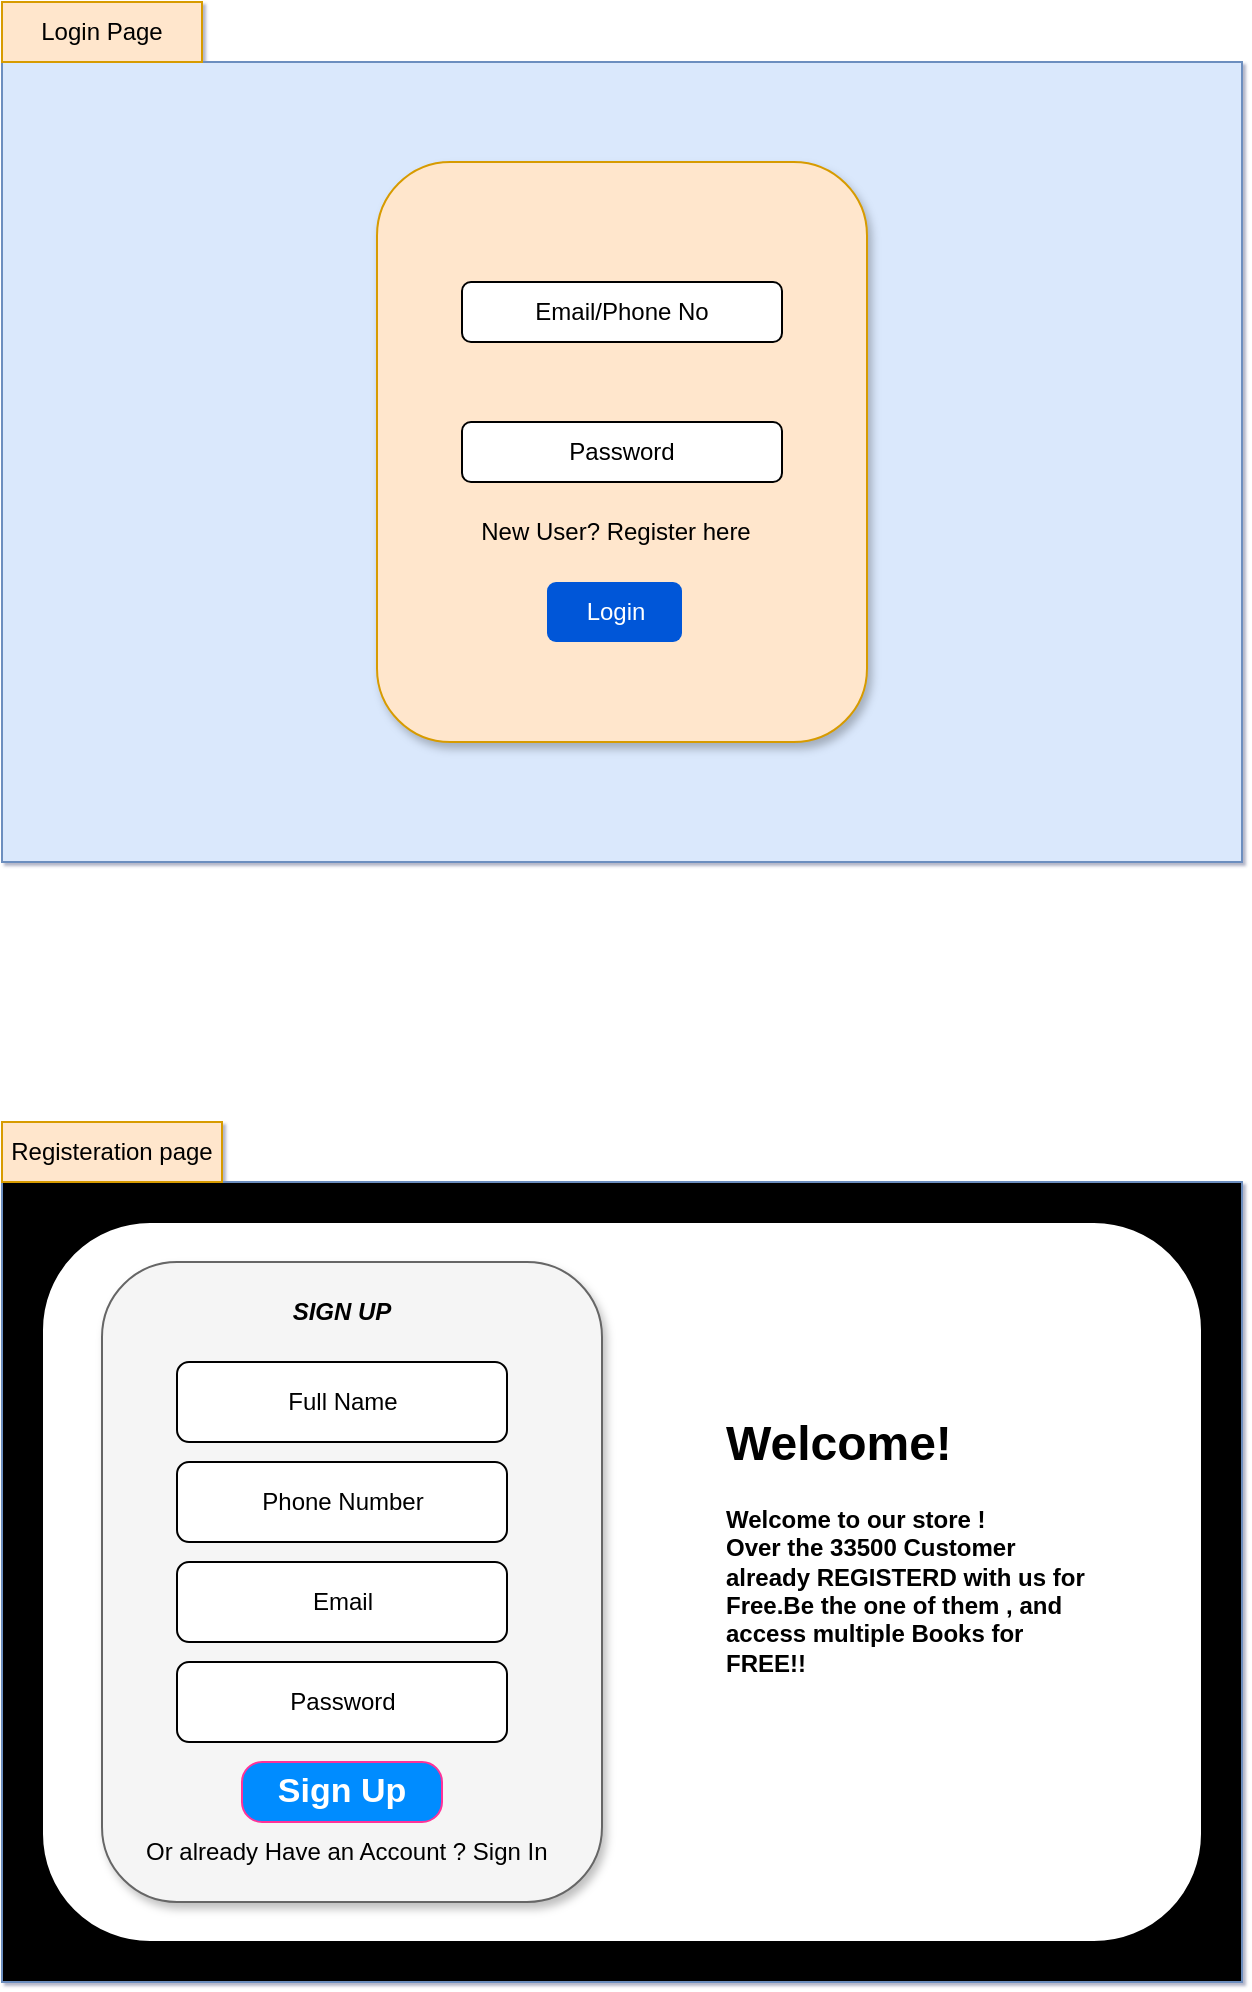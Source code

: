 <mxfile version="24.2.5" type="device" pages="2">
  <diagram name="Page-1" id="Afz68RmUW1nllH8neTQh">
    <mxGraphModel dx="2867" dy="1398" grid="1" gridSize="10" guides="1" tooltips="1" connect="1" arrows="1" fold="1" page="1" pageScale="1" pageWidth="850" pageHeight="1100" background="none" math="0" shadow="1">
      <root>
        <mxCell id="0" />
        <mxCell id="1" parent="0" />
        <mxCell id="GSlCh_GHYgxBnjQ1_fdm-1" value="" style="rounded=0;whiteSpace=wrap;html=1;fillColor=#dae8fc;strokeColor=#6c8ebf;" parent="1" vertex="1">
          <mxGeometry x="80" y="80" width="620" height="400" as="geometry" />
        </mxCell>
        <mxCell id="GSlCh_GHYgxBnjQ1_fdm-5" value="" style="rounded=1;whiteSpace=wrap;html=1;fillColor=#ffe6cc;strokeColor=#d79b00;glass=0;shadow=1;" parent="1" vertex="1">
          <mxGeometry x="267.5" y="130" width="245" height="290" as="geometry" />
        </mxCell>
        <mxCell id="GSlCh_GHYgxBnjQ1_fdm-12" value="Email/Phone No" style="rounded=1;whiteSpace=wrap;html=1;" parent="1" vertex="1">
          <mxGeometry x="310" y="190" width="160" height="30" as="geometry" />
        </mxCell>
        <mxCell id="GSlCh_GHYgxBnjQ1_fdm-13" value="Password" style="rounded=1;whiteSpace=wrap;html=1;" parent="1" vertex="1">
          <mxGeometry x="310" y="260" width="160" height="30" as="geometry" />
        </mxCell>
        <mxCell id="GSlCh_GHYgxBnjQ1_fdm-14" value="Login" style="rounded=1;fillColor=#0057D8;strokeColor=none;html=1;whiteSpace=wrap;fontColor=#ffffff;align=center;verticalAlign=middle;fontStyle=0;fontSize=12;sketch=0;" parent="1" vertex="1">
          <mxGeometry x="352.5" y="340" width="67.5" height="30" as="geometry" />
        </mxCell>
        <mxCell id="GSlCh_GHYgxBnjQ1_fdm-15" value="New User? Register here" style="text;html=1;align=center;verticalAlign=middle;whiteSpace=wrap;rounded=0;" parent="1" vertex="1">
          <mxGeometry x="302.5" y="300" width="167.5" height="30" as="geometry" />
        </mxCell>
        <mxCell id="GSlCh_GHYgxBnjQ1_fdm-17" value="Login Page" style="text;html=1;align=center;verticalAlign=middle;whiteSpace=wrap;rounded=0;fillColor=#ffe6cc;strokeColor=#d79b00;" parent="1" vertex="1">
          <mxGeometry x="80" y="50" width="100" height="30" as="geometry" />
        </mxCell>
        <mxCell id="GSlCh_GHYgxBnjQ1_fdm-19" value="" style="rounded=0;whiteSpace=wrap;html=1;fillColor=#000000;strokeColor=#6c8ebf;" parent="1" vertex="1">
          <mxGeometry x="80" y="640" width="620" height="400" as="geometry" />
        </mxCell>
        <mxCell id="GSlCh_GHYgxBnjQ1_fdm-22" value="Registeration page" style="text;html=1;align=center;verticalAlign=middle;whiteSpace=wrap;rounded=0;fillColor=#ffe6cc;strokeColor=#d79b00;" parent="1" vertex="1">
          <mxGeometry x="80" y="610" width="110" height="30" as="geometry" />
        </mxCell>
        <mxCell id="GSlCh_GHYgxBnjQ1_fdm-25" value="" style="rounded=1;whiteSpace=wrap;html=1;" parent="1" vertex="1">
          <mxGeometry x="100" y="660" width="580" height="360" as="geometry" />
        </mxCell>
        <mxCell id="GSlCh_GHYgxBnjQ1_fdm-26" value="" style="rounded=1;whiteSpace=wrap;html=1;shadow=1;fillColor=#f5f5f5;strokeColor=#666666;fontColor=#333333;" parent="1" vertex="1">
          <mxGeometry x="130" y="680" width="250" height="320" as="geometry" />
        </mxCell>
        <mxCell id="GSlCh_GHYgxBnjQ1_fdm-27" value="&lt;b&gt;&lt;i&gt;SIGN UP&lt;/i&gt;&lt;/b&gt;" style="text;html=1;align=center;verticalAlign=middle;whiteSpace=wrap;rounded=0;" parent="1" vertex="1">
          <mxGeometry x="220" y="690" width="60" height="30" as="geometry" />
        </mxCell>
        <mxCell id="GSlCh_GHYgxBnjQ1_fdm-29" value="Full Name" style="rounded=1;whiteSpace=wrap;html=1;" parent="1" vertex="1">
          <mxGeometry x="167.5" y="730" width="165" height="40" as="geometry" />
        </mxCell>
        <mxCell id="GSlCh_GHYgxBnjQ1_fdm-33" value="Phone Number" style="rounded=1;whiteSpace=wrap;html=1;" parent="1" vertex="1">
          <mxGeometry x="167.5" y="780" width="165" height="40" as="geometry" />
        </mxCell>
        <mxCell id="GSlCh_GHYgxBnjQ1_fdm-34" value="Email" style="rounded=1;whiteSpace=wrap;html=1;" parent="1" vertex="1">
          <mxGeometry x="167.5" y="830" width="165" height="40" as="geometry" />
        </mxCell>
        <mxCell id="GSlCh_GHYgxBnjQ1_fdm-35" value="Password" style="rounded=1;whiteSpace=wrap;html=1;" parent="1" vertex="1">
          <mxGeometry x="167.5" y="880" width="165" height="40" as="geometry" />
        </mxCell>
        <mxCell id="GSlCh_GHYgxBnjQ1_fdm-36" value="Sign Up" style="strokeWidth=1;shadow=0;dashed=0;align=center;html=1;shape=mxgraph.mockup.buttons.button;strokeColor=#FF3399;fontColor=#ffffff;mainText=;buttonStyle=round;fontSize=17;fontStyle=1;fillColor=#008cff;whiteSpace=wrap;" parent="1" vertex="1">
          <mxGeometry x="200" y="930" width="100" height="30" as="geometry" />
        </mxCell>
        <mxCell id="GSlCh_GHYgxBnjQ1_fdm-37" value="Or already Have an Account ? Sign In" style="text;html=1;align=left;verticalAlign=middle;whiteSpace=wrap;rounded=0;" parent="1" vertex="1">
          <mxGeometry x="150" y="960" width="220" height="30" as="geometry" />
        </mxCell>
        <mxCell id="GSlCh_GHYgxBnjQ1_fdm-38" value="&lt;h1 style=&quot;margin-top: 0px;&quot;&gt;Welcome!&lt;/h1&gt;&lt;div&gt;Welcome to our store !&lt;/div&gt;&lt;div&gt;Over the 33500 Customer already REGISTERD with us for&lt;/div&gt;&lt;div&gt;Free.Be the one of them , and access multiple Books for FREE!!&lt;/div&gt;" style="text;html=1;whiteSpace=wrap;overflow=hidden;rounded=0;align=left;fontStyle=1" parent="1" vertex="1">
          <mxGeometry x="440" y="750" width="190" height="200" as="geometry" />
        </mxCell>
      </root>
    </mxGraphModel>
  </diagram>
  <diagram id="wji-1WPxCwHgBJW3dEYx" name="Page-2">
    <mxGraphModel dx="6982" dy="503" grid="1" gridSize="10" guides="1" tooltips="1" connect="1" arrows="1" fold="1" page="1" pageScale="1" pageWidth="850" pageHeight="1100" math="0" shadow="0">
      <root>
        <mxCell id="0" />
        <mxCell id="1" parent="0" />
        <mxCell id="CabyjredL0qT_EFs0iBZ-1" value="&lt;div&gt;&lt;span style=&quot;color: rgba(0, 0, 0, 0); font-family: monospace; font-size: 0px; text-align: start; text-wrap: nowrap;&quot;&gt;%3CmxGraphModel%3E%3Croot%3E%3CmxCell%20id%3D%220%22%2F%3E%3CmxCell%20id%3D%221%22%20parent%3D%220%22%2F%3E%3CmxCell%20id%3D%222%22%20value%3D%22Merchandise%22%20style%3D%22rounded%3D1%3BwhiteSpace%3Dwrap%3Bhtml%3D1%3B%22%20vertex%3D%221%22%20parent%3D%221%22%3E%3CmxGeometry%20x%3D%22-4840%22%20y%3D%2285%22%20width%3D%2280%22%20height%3D%2230%22%20as%3D%22geometry%22%2F%3E%3C%2FmxCell%3E%3C%2Froot%3E%3C%2FmxGraphModel%3E&lt;/span&gt;&lt;span style=&quot;color: rgba(0, 0, 0, 0); font-family: monospace; font-size: 0px; text-align: start; text-wrap: nowrap; background-color: initial;&quot;&gt;%3CmxGraphModel%3E%3Croot%3E%3CmxCell%20id%3D%220%22%2F%3E%3CmxCell%20id%3D%221%22%20parent%3D%220%22%2F%3E%3CmxCell%20id%3D%222%22%20value%3D%22Merchandise%22%20style%3D%22rounded%3D1%3BwhiteSpace%3Dwrap%3Bhtml%3D1%3B%22%20vertex%3D%221%22%20parent%3D%221%22%3E%3CmxGeometry%20x%3D%22-4840%22%20y%3D%2285%22%20width%3D%2280%22%20height%3D%2230%22%20as%3D%22geometry%22%2F%3E%3C%2FmxCell%3E%3C%2Froot%3E%3C%2FmxGraphModel%3E&lt;/span&gt;&lt;span style=&quot;color: rgba(0, 0, 0, 0); font-family: monospace; font-size: 0px; text-align: start; text-wrap: nowrap; background-color: initial;&quot;&gt;%3CmxGraphModel%3E%3Croot%3E%3CmxCell%20id%3D%220%22%2F%3E%3CmxCell%20id%3D%221%22%20parent%3D%220%22%2F%3E%3CmxCell%20id%3D%222%22%20value%3D%22Merchandise%22%20style%3D%22rounded%3D1%3BwhiteSpace%3Dwrap%3Bhtml%3D1%3B%22%20vertex%3D%221%22%20parent%3D%221%22%3E%3CmxGeometry%20x%3D%22-4840%22%20y%3D%2285%22%20width%3D%2280%22%20height%3D%2230%22%20as%3D%22geometry%22%2F%3E%3C%2FmxCell%3E%3C%2Froot%3E%3C%2FmxGraphModel%3E&lt;/span&gt;&lt;br&gt;&lt;/div&gt;&lt;div&gt;&lt;/div&gt;" style="rounded=0;whiteSpace=wrap;html=1;" parent="1" vertex="1">
          <mxGeometry x="-5100" y="60" width="850" height="80" as="geometry" />
        </mxCell>
        <mxCell id="CabyjredL0qT_EFs0iBZ-3" value="Nave-Bar" style="rounded=1;whiteSpace=wrap;html=1;fillColor=#66FFCC;" parent="1" vertex="1">
          <mxGeometry x="-5100" width="130" height="20" as="geometry" />
        </mxCell>
        <mxCell id="CabyjredL0qT_EFs0iBZ-4" value="Logo.com/&lt;div&gt;Home&lt;/div&gt;" style="ellipse;whiteSpace=wrap;html=1;" parent="1" vertex="1">
          <mxGeometry x="-5090" y="70" width="80" height="60" as="geometry" />
        </mxCell>
        <mxCell id="b4I7ctPAFljOe-NCcvDt-2" value="" style="edgeStyle=orthogonalEdgeStyle;rounded=0;orthogonalLoop=1;jettySize=auto;html=1;" edge="1" parent="1" source="CabyjredL0qT_EFs0iBZ-5" target="CabyjredL0qT_EFs0iBZ-4">
          <mxGeometry relative="1" as="geometry" />
        </mxCell>
        <mxCell id="CabyjredL0qT_EFs0iBZ-5" value="Books" style="rounded=1;whiteSpace=wrap;html=1;" parent="1" vertex="1">
          <mxGeometry x="-5000" y="85" width="60" height="30" as="geometry" />
        </mxCell>
        <mxCell id="CabyjredL0qT_EFs0iBZ-7" value="Merchandise" style="rounded=1;whiteSpace=wrap;html=1;" parent="1" vertex="1">
          <mxGeometry x="-4840" y="85" width="80" height="30" as="geometry" />
        </mxCell>
        <mxCell id="CabyjredL0qT_EFs0iBZ-11" value="Bulk" style="rounded=1;whiteSpace=wrap;html=1;" parent="1" vertex="1">
          <mxGeometry x="-4750" y="85" width="80" height="30" as="geometry" />
        </mxCell>
        <mxCell id="CabyjredL0qT_EFs0iBZ-12" value="Search" style="strokeWidth=1;shadow=0;dashed=0;align=center;html=1;shape=mxgraph.mockup.forms.searchBox;strokeColor=#999999;mainText=;strokeColor2=#008cff;fontColor=#666666;fontSize=17;align=left;spacingLeft=3;whiteSpace=wrap;" parent="1" vertex="1">
          <mxGeometry x="-4530" y="85" width="150" height="30" as="geometry" />
        </mxCell>
        <mxCell id="CabyjredL0qT_EFs0iBZ-13" value="" style="verticalLabelPosition=bottom;html=1;verticalAlign=top;align=center;strokeColor=none;fillColor=#00BEF2;shape=mxgraph.azure.user;rotation=0;" parent="1" vertex="1">
          <mxGeometry x="-4350" y="86.25" width="20" height="27.5" as="geometry" />
        </mxCell>
        <mxCell id="CabyjredL0qT_EFs0iBZ-14" value="" style="verticalLabelPosition=bottom;html=1;verticalAlign=top;align=center;strokeColor=none;fillColor=#00BEF2;shape=mxgraph.azure.azure_marketplace;" parent="1" vertex="1">
          <mxGeometry x="-4300" y="82.5" width="30" height="35" as="geometry" />
        </mxCell>
        <mxCell id="CabyjredL0qT_EFs0iBZ-15" value="FULL PAGE IMAGES/ clickable for mystery box&amp;nbsp;" style="shape=ext;double=1;rounded=0;whiteSpace=wrap;html=1;" parent="1" vertex="1">
          <mxGeometry x="-5100" y="140" width="850" height="170" as="geometry" />
        </mxCell>
        <mxCell id="b4I7ctPAFljOe-NCcvDt-1" value="" style="swimlane;startSize=0;" vertex="1" parent="1">
          <mxGeometry x="-5105" width="850" height="2150" as="geometry" />
        </mxCell>
        <mxCell id="CabyjredL0qT_EFs0iBZ-2" value="&lt;span style=&quot;box-sizing: border-box; border-width: 0px; border-style: solid; border-color: currentcolor; --tw-border-spacing-x: 0; --tw-border-spacing-y: 0; --tw-translate-x: 0; --tw-translate-y: 0; --tw-rotate: 0; --tw-skew-x: 0; --tw-skew-y: 0; --tw-scale-x: 1; --tw-scale-y: 1; --tw-pan-x: ; --tw-pan-y: ; --tw-pinch-zoom: ; --tw-scroll-snap-strictness: proximity; --tw-gradient-from-position: ; --tw-gradient-via-position: ; --tw-gradient-to-position: ; --tw-ordinal: ; --tw-slashed-zero: ; --tw-numeric-figure: ; --tw-numeric-spacing: ; --tw-numeric-fraction: ; --tw-blur: ; --tw-brightness: ; --tw-contrast: ; --tw-grayscale: ; --tw-hue-rotate: ; --tw-invert: ; --tw-saturate: ; --tw-sepia: ; --tw-drop-shadow: ; --tw-backdrop-blur: ; --tw-backdrop-brightness: ; --tw-backdrop-contrast: ; --tw-backdrop-grayscale: ; --tw-backdrop-hue-rotate: ; --tw-backdrop-invert: ; --tw-backdrop-opacity: ; --tw-backdrop-saturate: ; --tw-backdrop-sepia: ; text-wrap: nowrap; font-size: 17px; background-color: rgb(249, 205, 179); color: rgb(193, 113, 48); margin-right: 2px; font-family: recoleta !important;&quot;&gt;Free Delivery&lt;/span&gt;&lt;span style=&quot;font-family: Inter, sans-serif; font-size: 17px; text-wrap: nowrap; background-color: rgb(249, 205, 179);&quot;&gt;&amp;nbsp;on orders above Rs.599&amp;nbsp;&lt;/span&gt;&lt;font size=&quot;3&quot;&gt;-Original book only -&amp;nbsp; &amp;nbsp; &amp;nbsp;&amp;nbsp;&lt;/font&gt;" style="rounded=1;whiteSpace=wrap;html=1;" parent="b4I7ctPAFljOe-NCcvDt-1" vertex="1">
          <mxGeometry y="20" width="850" height="40" as="geometry" />
        </mxCell>
        <mxCell id="CabyjredL0qT_EFs0iBZ-17" value="" style="rounded=1;whiteSpace=wrap;html=1;" parent="b4I7ctPAFljOe-NCcvDt-1" vertex="1">
          <mxGeometry y="310" width="850" height="100" as="geometry" />
        </mxCell>
        <mxCell id="CabyjredL0qT_EFs0iBZ-6" value="Mystery&amp;nbsp; Box" style="rounded=1;whiteSpace=wrap;html=1;" parent="b4I7ctPAFljOe-NCcvDt-1" vertex="1">
          <mxGeometry x="170" y="80" width="80" height="30" as="geometry" />
        </mxCell>
        <mxCell id="b4I7ctPAFljOe-NCcvDt-4" value="" style="rounded=0;whiteSpace=wrap;html=1;" vertex="1" parent="b4I7ctPAFljOe-NCcvDt-1">
          <mxGeometry x="5" y="410" width="850" height="180" as="geometry" />
        </mxCell>
        <mxCell id="b4I7ctPAFljOe-NCcvDt-5" value="Categories" style="ellipse;whiteSpace=wrap;html=1;aspect=fixed;" vertex="1" parent="b4I7ctPAFljOe-NCcvDt-1">
          <mxGeometry x="10" y="420" width="70" height="70" as="geometry" />
        </mxCell>
        <mxCell id="b4I7ctPAFljOe-NCcvDt-37" value="" style="ellipse;whiteSpace=wrap;html=1;aspect=fixed;" vertex="1" parent="b4I7ctPAFljOe-NCcvDt-1">
          <mxGeometry x="780" y="420" width="70" height="70" as="geometry" />
        </mxCell>
        <mxCell id="b4I7ctPAFljOe-NCcvDt-12" value="" style="ellipse;whiteSpace=wrap;html=1;aspect=fixed;" vertex="1" parent="b4I7ctPAFljOe-NCcvDt-1">
          <mxGeometry x="700" y="420" width="70" height="70" as="geometry" />
        </mxCell>
        <mxCell id="b4I7ctPAFljOe-NCcvDt-11" value="" style="ellipse;whiteSpace=wrap;html=1;aspect=fixed;" vertex="1" parent="b4I7ctPAFljOe-NCcvDt-1">
          <mxGeometry x="620" y="420" width="70" height="70" as="geometry" />
        </mxCell>
        <mxCell id="b4I7ctPAFljOe-NCcvDt-10" value="" style="ellipse;whiteSpace=wrap;html=1;aspect=fixed;" vertex="1" parent="b4I7ctPAFljOe-NCcvDt-1">
          <mxGeometry x="530" y="420" width="70" height="70" as="geometry" />
        </mxCell>
        <mxCell id="b4I7ctPAFljOe-NCcvDt-9" value="" style="ellipse;whiteSpace=wrap;html=1;aspect=fixed;" vertex="1" parent="b4I7ctPAFljOe-NCcvDt-1">
          <mxGeometry x="450" y="420" width="70" height="70" as="geometry" />
        </mxCell>
        <mxCell id="b4I7ctPAFljOe-NCcvDt-8" value="" style="ellipse;whiteSpace=wrap;html=1;aspect=fixed;" vertex="1" parent="b4I7ctPAFljOe-NCcvDt-1">
          <mxGeometry x="355" y="420" width="70" height="70" as="geometry" />
        </mxCell>
        <mxCell id="b4I7ctPAFljOe-NCcvDt-7" value="" style="ellipse;whiteSpace=wrap;html=1;aspect=fixed;" vertex="1" parent="b4I7ctPAFljOe-NCcvDt-1">
          <mxGeometry x="250" y="420" width="70" height="70" as="geometry" />
        </mxCell>
        <mxCell id="b4I7ctPAFljOe-NCcvDt-6" value="" style="ellipse;whiteSpace=wrap;html=1;aspect=fixed;" vertex="1" parent="b4I7ctPAFljOe-NCcvDt-1">
          <mxGeometry x="90" y="420" width="70" height="70" as="geometry" />
        </mxCell>
        <mxCell id="b4I7ctPAFljOe-NCcvDt-40" value="" style="ellipse;whiteSpace=wrap;html=1;aspect=fixed;" vertex="1" parent="b4I7ctPAFljOe-NCcvDt-1">
          <mxGeometry x="170" y="420" width="70" height="70" as="geometry" />
        </mxCell>
        <mxCell id="b4I7ctPAFljOe-NCcvDt-39" value="" style="ellipse;whiteSpace=wrap;html=1;aspect=fixed;" vertex="1" parent="b4I7ctPAFljOe-NCcvDt-1">
          <mxGeometry x="10" y="505" width="70" height="70" as="geometry" />
        </mxCell>
        <mxCell id="b4I7ctPAFljOe-NCcvDt-41" value="" style="swimlane;startSize=0;" vertex="1" parent="b4I7ctPAFljOe-NCcvDt-1">
          <mxGeometry y="590" width="850" height="270" as="geometry">
            <mxRectangle y="590" width="50" height="40" as="alternateBounds" />
          </mxGeometry>
        </mxCell>
        <object label="&lt;span style=&quot;color: rgba(0, 0, 0, 0); font-family: monospace; font-size: 0px; text-align: start; text-wrap: nowrap;&quot;&gt;&lt;b&gt;%3CmxGraphModel%3E%3Croot%3E%3CmxCell%20id%3D%220%22%2F%3E%3CmxCell%20id%3D%221%22%20parent%3D%220%22%2F%3E%3CmxCell%20id%3D%222%22%20value%3D%22%22%20style%3D%22swimlane%3BstartSize%3D0%3B%22%20vertex%3D%221%22%20parent%3D%221%22%3E%3CmxGeometry%20x%3D%22-5100%22%20y%3D%2210%22%20width%3D%22850%22%20height%3D%221080%22%20as%3D%22geometry%22%2F%3E%3C%2FmxCell%3E%3CmxCell%20id%3D%223%22%20value%3D%22%26lt%3Bspan%20style%3D%26quot%3Bbox-sizing%3A%20border-box%3B%20border-width%3A%200px%3B%20border-style%3A%20solid%3B%20border-color%3A%20currentcolor%3B%20--tw-border-spacing-x%3A%200%3B%20--tw-border-spacing-y%3A%200%3B%20--tw-translate-x%3A%200%3B%20--tw-translate-y%3A%200%3B%20--tw-rotate%3A%200%3B%20--tw-skew-x%3A%200%3B%20--tw-skew-y%3A%200%3B%20--tw-scale-x%3A%201%3B%20--tw-scale-y%3A%201%3B%20--tw-pan-x%3A%20%3B%20--tw-pan-y%3A%20%3B%20--tw-pinch-zoom%3A%20%3B%20--tw-scroll-snap-strictness%3A%20proximity%3B%20--tw-gradient-from-position%3A%20%3B%20--tw-gradient-via-position%3A%20%3B%20--tw-gradient-to-position%3A%20%3B%20--tw-ordinal%3A%20%3B%20--tw-slashed-zero%3A%20%3B%20--tw-numeric-figure%3A%20%3B%20--tw-numeric-spacing%3A%20%3B%20--tw-numeric-fraction%3A%20%3B%20--tw-blur%3A%20%3B%20--tw-brightness%3A%20%3B%20--tw-contrast%3A%20%3B%20--tw-grayscale%3A%20%3B%20--tw-hue-rotate%3A%20%3B%20--tw-invert%3A%20%3B%20--tw-saturate%3A%20%3B%20--tw-sepia%3A%20%3B%20--tw-drop-shadow%3A%20%3B%20--tw-backdrop-blur%3A%20%3B%20--tw-backdrop-brightness%3A%20%3B%20--tw-backdrop-contrast%3A%20%3B%20--tw-backdrop-grayscale%3A%20%3B%20--tw-backdrop-hue-rotate%3A%20%3B%20--tw-backdrop-invert%3A%20%3B%20--tw-backdrop-opacity%3A%20%3B%20--tw-backdrop-saturate%3A%20%3B%20--tw-backdrop-sepia%3A%20%3B%20text-wrap%3A%20nowrap%3B%20font-size%3A%2017px%3B%20background-color%3A%20rgb(249%2C%20205%2C%20179)%3B%20color%3A%20rgb(193%2C%20113%2C%2048)%3B%20margin-right%3A%202px%3B%20font-family%3A%20recoleta%20!important%3B%26quot%3B%26gt%3BFree%20Delivery%26lt%3B%2Fspan%26gt%3B%26lt%3Bspan%20style%3D%26quot%3Bfont-family%3A%20Inter%2C%20sans-serif%3B%20font-size%3A%2017px%3B%20text-wrap%3A%20nowrap%3B%20background-color%3A%20rgb(249%2C%20205%2C%20179)%3B%26quot%3B%26gt%3B%26amp%3Bnbsp%3Bon%20orders%20above%20Rs.599%26amp%3Bnbsp%3B%26lt%3B%2Fspan%26gt%3B%26lt%3Bfont%20size%3D%26quot%3B3%26quot%3B%26gt%3B-Original%20book%20only%20-%26amp%3Bnbsp%3B%20%26amp%3Bnbsp%3B%20%26amp%3Bnbsp%3B%26amp%3Bnbsp%3B%26lt%3B%2Ffont%26gt%3B%22%20style%3D%22rounded%3D1%3BwhiteSpace%3Dwrap%3Bhtml%3D1%3B%22%20vertex%3D%221%22%20parent%3D%222%22%3E%3CmxGeometry%20y%3D%2220%22%20width%3D%22850%22%20height%3D%2240%22%20as%3D%22geometry%22%2F%3E%3C%2FmxCell%3E%3CmxCell%20id%3D%224%22%20value%3D%22%22%20style%3D%22rounded%3D1%3BwhiteSpace%3Dwrap%3Bhtml%3D1%3B%22%20vertex%3D%221%22%20parent%3D%222%22%3E%3CmxGeometry%20y%3D%22310%22%20width%3D%22850%22%20height%3D%22100%22%20as%3D%22geometry%22%2F%3E%3C%2FmxCell%3E%3CmxCell%20id%3D%225%22%20value%3D%22Mystery%26amp%3Bnbsp%3B%20Box%22%20style%3D%22rounded%3D1%3BwhiteSpace%3Dwrap%3Bhtml%3D1%3B%22%20vertex%3D%221%22%20parent%3D%222%22%3E%3CmxGeometry%20x%3D%22170%22%20y%3D%2280%22%20width%3D%2280%22%20height%3D%2230%22%20as%3D%22geometry%22%2F%3E%3C%2FmxCell%3E%3CmxCell%20id%3D%226%22%20value%3D%22%22%20style%3D%22rounded%3D0%3BwhiteSpace%3Dwrap%3Bhtml%3D1%3B%22%20vertex%3D%221%22%20parent%3D%222%22%3E%3CmxGeometry%20y%3D%22410%22%20width%3D%22850%22%20height%3D%22180%22%20as%3D%22geometry%22%2F%3E%3C%2FmxCell%3E%3CmxCell%20id%3D%227%22%20value%3D%22Categories%22%20style%3D%22ellipse%3BwhiteSpace%3Dwrap%3Bhtml%3D1%3Baspect%3Dfixed%3B%22%20vertex%3D%221%22%20parent%3D%222%22%3E%3CmxGeometry%20y%3D%22410%22%20width%3D%2270%22%20height%3D%2270%22%20as%3D%22geometry%22%2F%3E%3C%2FmxCell%3E%3CmxCell%20id%3D%228%22%20value%3D%22%22%20style%3D%22ellipse%3BwhiteSpace%3Dwrap%3Bhtml%3D1%3Baspect%3Dfixed%3B%22%20vertex%3D%221%22%20parent%3D%222%22%3E%3CmxGeometry%20x%3D%22780%22%20y%3D%22410%22%20width%3D%2270%22%20height%3D%2270%22%20as%3D%22geometry%22%2F%3E%3C%2FmxCell%3E%3CmxCell%20id%3D%229%22%20value%3D%22%22%20style%3D%22ellipse%3BwhiteSpace%3Dwrap%3Bhtml%3D1%3Baspect%3Dfixed%3B%22%20vertex%3D%221%22%20parent%3D%222%22%3E%3CmxGeometry%20x%3D%22700%22%20y%3D%22410%22%20width%3D%2270%22%20height%3D%2270%22%20as%3D%22geometry%22%2F%3E%3C%2FmxCell%3E%3CmxCell%20id%3D%2210%22%20value%3D%22%22%20style%3D%22ellipse%3BwhiteSpace%3Dwrap%3Bhtml%3D1%3Baspect%3Dfixed%3B%22%20vertex%3D%221%22%20parent%3D%222%22%3E%3CmxGeometry%20x%3D%22610%22%20y%3D%22410%22%20width%3D%2270%22%20height%3D%2270%22%20as%3D%22geometry%22%2F%3E%3C%2FmxCell%3E%3CmxCell%20id%3D%2211%22%20value%3D%22%22%20style%3D%22ellipse%3BwhiteSpace%3Dwrap%3Bhtml%3D1%3Baspect%3Dfixed%3B%22%20vertex%3D%221%22%20parent%3D%222%22%3E%3CmxGeometry%20x%3D%22520%22%20y%3D%22410%22%20width%3D%2270%22%20height%3D%2270%22%20as%3D%22geometry%22%2F%3E%3C%2FmxCell%3E%3CmxCell%20id%3D%2212%22%20value%3D%22%22%20style%3D%22ellipse%3BwhiteSpace%3Dwrap%3Bhtml%3D1%3Baspect%3Dfixed%3B%22%20vertex%3D%221%22%20parent%3D%222%22%3E%3CmxGeometry%20x%3D%22440%22%20y%3D%22410%22%20width%3D%2270%22%20height%3D%2270%22%20as%3D%22geometry%22%2F%3E%3C%2FmxCell%3E%3CmxCell%20id%3D%2213%22%20value%3D%22%22%20style%3D%22ellipse%3BwhiteSpace%3Dwrap%3Bhtml%3D1%3Baspect%3Dfixed%3B%22%20vertex%3D%221%22%20parent%3D%222%22%3E%3CmxGeometry%20x%3D%22350%22%20y%3D%22410%22%20width%3D%2270%22%20height%3D%2270%22%20as%3D%22geometry%22%2F%3E%3C%2FmxCell%3E%3CmxCell%20id%3D%2214%22%20value%3D%22%22%20style%3D%22ellipse%3BwhiteSpace%3Dwrap%3Bhtml%3D1%3Baspect%3Dfixed%3B%22%20vertex%3D%221%22%20parent%3D%222%22%3E%3CmxGeometry%20x%3D%22250%22%20y%3D%22410%22%20width%3D%2270%22%20height%3D%2270%22%20as%3D%22geometry%22%2F%3E%3C%2FmxCell%3E%3CmxCell%20id%3D%2215%22%20value%3D%22%22%20style%3D%22ellipse%3BwhiteSpace%3Dwrap%3Bhtml%3D1%3Baspect%3Dfixed%3B%22%20vertex%3D%221%22%20parent%3D%222%22%3E%3CmxGeometry%20x%3D%2280%22%20y%3D%22410%22%20width%3D%2270%22%20height%3D%2270%22%20as%3D%22geometry%22%2F%3E%3C%2FmxCell%3E%3CmxCell%20id%3D%2216%22%20value%3D%22%22%20style%3D%22ellipse%3BwhiteSpace%3Dwrap%3Bhtml%3D1%3Baspect%3Dfixed%3B%22%20vertex%3D%221%22%20parent%3D%222%22%3E%3CmxGeometry%20x%3D%22160%22%20y%3D%22410%22%20width%3D%2270%22%20height%3D%2270%22%20as%3D%22geometry%22%2F%3E%3C%2FmxCell%3E%3CmxCell%20id%3D%2217%22%20value%3D%22%22%20style%3D%22ellipse%3BwhiteSpace%3Dwrap%3Bhtml%3D1%3Baspect%3Dfixed%3B%22%20vertex%3D%221%22%20parent%3D%222%22%3E%3CmxGeometry%20x%3D%2210%22%20y%3D%22505%22%20width%3D%2270%22%20height%3D%2270%22%20as%3D%22geometry%22%2F%3E%3C%2FmxCell%3E%3CmxCell%20id%3D%2218%22%20value%3D%22%22%20style%3D%22swimlane%3BstartSize%3D0%3B%22%20vertex%3D%221%22%20parent%3D%222%22%3E%3CmxGeometry%20y%3D%22590%22%20width%3D%22850%22%20height%3D%22270%22%20as%3D%22geometry%22%3E%3CmxRectangle%20y%3D%22590%22%20width%3D%2250%22%20height%3D%2240%22%20as%3D%22alternateBounds%22%2F%3E%3C%2FmxGeometry%3E%3C%2FmxCell%3E%3CmxCell%20id%3D%2219%22%20value%3D%22%22%20style%3D%22rounded%3D1%3BwhiteSpace%3Dwrap%3Bhtml%3D1%3B%22%20vertex%3D%221%22%20parent%3D%2218%22%3E%3CmxGeometry%20x%3D%2210%22%20y%3D%2210%22%20width%3D%22170%22%20height%3D%22230%22%20as%3D%22geometry%22%2F%3E%3C%2FmxCell%3E%3C%2Froot%3E%3C%2FmxGraphModel%3E&lt;/b&gt;&lt;/span&gt;" Comic="" id="b4I7ctPAFljOe-NCcvDt-42">
          <mxCell style="rounded=1;whiteSpace=wrap;html=1;" vertex="1" parent="b4I7ctPAFljOe-NCcvDt-41">
            <mxGeometry x="10" y="20" width="170" height="230" as="geometry" />
          </mxCell>
        </object>
        <mxCell id="b4I7ctPAFljOe-NCcvDt-79" value="&lt;span style=&quot;color: rgba(0, 0, 0, 0); font-family: monospace; font-size: 0px; text-align: start; text-wrap: nowrap;&quot;&gt;%3CmxGraphModel%3E%3Croot%3E%3CmxCell%20id%3D%220%22%2F%3E%3CmxCell%20id%3D%221%22%20parent%3D%220%22%2F%3E%3CmxCell%20id%3D%222%22%20value%3D%22%22%20style%3D%22swimlane%3BstartSize%3D0%3B%22%20vertex%3D%221%22%20parent%3D%221%22%3E%3CmxGeometry%20x%3D%22-5100%22%20y%3D%2210%22%20width%3D%22850%22%20height%3D%221080%22%20as%3D%22geometry%22%2F%3E%3C%2FmxCell%3E%3CmxCell%20id%3D%223%22%20value%3D%22%26lt%3Bspan%20style%3D%26quot%3Bbox-sizing%3A%20border-box%3B%20border-width%3A%200px%3B%20border-style%3A%20solid%3B%20border-color%3A%20currentcolor%3B%20--tw-border-spacing-x%3A%200%3B%20--tw-border-spacing-y%3A%200%3B%20--tw-translate-x%3A%200%3B%20--tw-translate-y%3A%200%3B%20--tw-rotate%3A%200%3B%20--tw-skew-x%3A%200%3B%20--tw-skew-y%3A%200%3B%20--tw-scale-x%3A%201%3B%20--tw-scale-y%3A%201%3B%20--tw-pan-x%3A%20%3B%20--tw-pan-y%3A%20%3B%20--tw-pinch-zoom%3A%20%3B%20--tw-scroll-snap-strictness%3A%20proximity%3B%20--tw-gradient-from-position%3A%20%3B%20--tw-gradient-via-position%3A%20%3B%20--tw-gradient-to-position%3A%20%3B%20--tw-ordinal%3A%20%3B%20--tw-slashed-zero%3A%20%3B%20--tw-numeric-figure%3A%20%3B%20--tw-numeric-spacing%3A%20%3B%20--tw-numeric-fraction%3A%20%3B%20--tw-blur%3A%20%3B%20--tw-brightness%3A%20%3B%20--tw-contrast%3A%20%3B%20--tw-grayscale%3A%20%3B%20--tw-hue-rotate%3A%20%3B%20--tw-invert%3A%20%3B%20--tw-saturate%3A%20%3B%20--tw-sepia%3A%20%3B%20--tw-drop-shadow%3A%20%3B%20--tw-backdrop-blur%3A%20%3B%20--tw-backdrop-brightness%3A%20%3B%20--tw-backdrop-contrast%3A%20%3B%20--tw-backdrop-grayscale%3A%20%3B%20--tw-backdrop-hue-rotate%3A%20%3B%20--tw-backdrop-invert%3A%20%3B%20--tw-backdrop-opacity%3A%20%3B%20--tw-backdrop-saturate%3A%20%3B%20--tw-backdrop-sepia%3A%20%3B%20text-wrap%3A%20nowrap%3B%20font-size%3A%2017px%3B%20background-color%3A%20rgb(249%2C%20205%2C%20179)%3B%20color%3A%20rgb(193%2C%20113%2C%2048)%3B%20margin-right%3A%202px%3B%20font-family%3A%20recoleta%20!important%3B%26quot%3B%26gt%3BFree%20Delivery%26lt%3B%2Fspan%26gt%3B%26lt%3Bspan%20style%3D%26quot%3Bfont-family%3A%20Inter%2C%20sans-serif%3B%20font-size%3A%2017px%3B%20text-wrap%3A%20nowrap%3B%20background-color%3A%20rgb(249%2C%20205%2C%20179)%3B%26quot%3B%26gt%3B%26amp%3Bnbsp%3Bon%20orders%20above%20Rs.599%26amp%3Bnbsp%3B%26lt%3B%2Fspan%26gt%3B%26lt%3Bfont%20size%3D%26quot%3B3%26quot%3B%26gt%3B-Original%20book%20only%20-%26amp%3Bnbsp%3B%20%26amp%3Bnbsp%3B%20%26amp%3Bnbsp%3B%26amp%3Bnbsp%3B%26lt%3B%2Ffont%26gt%3B%22%20style%3D%22rounded%3D1%3BwhiteSpace%3Dwrap%3Bhtml%3D1%3B%22%20vertex%3D%221%22%20parent%3D%222%22%3E%3CmxGeometry%20y%3D%2220%22%20width%3D%22850%22%20height%3D%2240%22%20as%3D%22geometry%22%2F%3E%3C%2FmxCell%3E%3CmxCell%20id%3D%224%22%20value%3D%22%22%20style%3D%22rounded%3D1%3BwhiteSpace%3Dwrap%3Bhtml%3D1%3B%22%20vertex%3D%221%22%20parent%3D%222%22%3E%3CmxGeometry%20y%3D%22310%22%20width%3D%22850%22%20height%3D%22100%22%20as%3D%22geometry%22%2F%3E%3C%2FmxCell%3E%3CmxCell%20id%3D%225%22%20value%3D%22Mystery%26amp%3Bnbsp%3B%20Box%22%20style%3D%22rounded%3D1%3BwhiteSpace%3Dwrap%3Bhtml%3D1%3B%22%20vertex%3D%221%22%20parent%3D%222%22%3E%3CmxGeometry%20x%3D%22170%22%20y%3D%2280%22%20width%3D%2280%22%20height%3D%2230%22%20as%3D%22geometry%22%2F%3E%3C%2FmxCell%3E%3CmxCell%20id%3D%226%22%20value%3D%22%22%20style%3D%22rounded%3D0%3BwhiteSpace%3Dwrap%3Bhtml%3D1%3B%22%20vertex%3D%221%22%20parent%3D%222%22%3E%3CmxGeometry%20y%3D%22410%22%20width%3D%22850%22%20height%3D%22180%22%20as%3D%22geometry%22%2F%3E%3C%2FmxCell%3E%3CmxCell%20id%3D%227%22%20value%3D%22Categories%22%20style%3D%22ellipse%3BwhiteSpace%3Dwrap%3Bhtml%3D1%3Baspect%3Dfixed%3B%22%20vertex%3D%221%22%20parent%3D%222%22%3E%3CmxGeometry%20y%3D%22410%22%20width%3D%2270%22%20height%3D%2270%22%20as%3D%22geometry%22%2F%3E%3C%2FmxCell%3E%3CmxCell%20id%3D%228%22%20value%3D%22%22%20style%3D%22ellipse%3BwhiteSpace%3Dwrap%3Bhtml%3D1%3Baspect%3Dfixed%3B%22%20vertex%3D%221%22%20parent%3D%222%22%3E%3CmxGeometry%20x%3D%22780%22%20y%3D%22410%22%20width%3D%2270%22%20height%3D%2270%22%20as%3D%22geometry%22%2F%3E%3C%2FmxCell%3E%3CmxCell%20id%3D%229%22%20value%3D%22%22%20style%3D%22ellipse%3BwhiteSpace%3Dwrap%3Bhtml%3D1%3Baspect%3Dfixed%3B%22%20vertex%3D%221%22%20parent%3D%222%22%3E%3CmxGeometry%20x%3D%22700%22%20y%3D%22410%22%20width%3D%2270%22%20height%3D%2270%22%20as%3D%22geometry%22%2F%3E%3C%2FmxCell%3E%3CmxCell%20id%3D%2210%22%20value%3D%22%22%20style%3D%22ellipse%3BwhiteSpace%3Dwrap%3Bhtml%3D1%3Baspect%3Dfixed%3B%22%20vertex%3D%221%22%20parent%3D%222%22%3E%3CmxGeometry%20x%3D%22610%22%20y%3D%22410%22%20width%3D%2270%22%20height%3D%2270%22%20as%3D%22geometry%22%2F%3E%3C%2FmxCell%3E%3CmxCell%20id%3D%2211%22%20value%3D%22%22%20style%3D%22ellipse%3BwhiteSpace%3Dwrap%3Bhtml%3D1%3Baspect%3Dfixed%3B%22%20vertex%3D%221%22%20parent%3D%222%22%3E%3CmxGeometry%20x%3D%22520%22%20y%3D%22410%22%20width%3D%2270%22%20height%3D%2270%22%20as%3D%22geometry%22%2F%3E%3C%2FmxCell%3E%3CmxCell%20id%3D%2212%22%20value%3D%22%22%20style%3D%22ellipse%3BwhiteSpace%3Dwrap%3Bhtml%3D1%3Baspect%3Dfixed%3B%22%20vertex%3D%221%22%20parent%3D%222%22%3E%3CmxGeometry%20x%3D%22440%22%20y%3D%22410%22%20width%3D%2270%22%20height%3D%2270%22%20as%3D%22geometry%22%2F%3E%3C%2FmxCell%3E%3CmxCell%20id%3D%2213%22%20value%3D%22%22%20style%3D%22ellipse%3BwhiteSpace%3Dwrap%3Bhtml%3D1%3Baspect%3Dfixed%3B%22%20vertex%3D%221%22%20parent%3D%222%22%3E%3CmxGeometry%20x%3D%22350%22%20y%3D%22410%22%20width%3D%2270%22%20height%3D%2270%22%20as%3D%22geometry%22%2F%3E%3C%2FmxCell%3E%3CmxCell%20id%3D%2214%22%20value%3D%22%22%20style%3D%22ellipse%3BwhiteSpace%3Dwrap%3Bhtml%3D1%3Baspect%3Dfixed%3B%22%20vertex%3D%221%22%20parent%3D%222%22%3E%3CmxGeometry%20x%3D%22250%22%20y%3D%22410%22%20width%3D%2270%22%20height%3D%2270%22%20as%3D%22geometry%22%2F%3E%3C%2FmxCell%3E%3CmxCell%20id%3D%2215%22%20value%3D%22%22%20style%3D%22ellipse%3BwhiteSpace%3Dwrap%3Bhtml%3D1%3Baspect%3Dfixed%3B%22%20vertex%3D%221%22%20parent%3D%222%22%3E%3CmxGeometry%20x%3D%2280%22%20y%3D%22410%22%20width%3D%2270%22%20height%3D%2270%22%20as%3D%22geometry%22%2F%3E%3C%2FmxCell%3E%3CmxCell%20id%3D%2216%22%20value%3D%22%22%20style%3D%22ellipse%3BwhiteSpace%3Dwrap%3Bhtml%3D1%3Baspect%3Dfixed%3B%22%20vertex%3D%221%22%20parent%3D%222%22%3E%3CmxGeometry%20x%3D%22160%22%20y%3D%22410%22%20width%3D%2270%22%20height%3D%2270%22%20as%3D%22geometry%22%2F%3E%3C%2FmxCell%3E%3CmxCell%20id%3D%2217%22%20value%3D%22%22%20style%3D%22ellipse%3BwhiteSpace%3Dwrap%3Bhtml%3D1%3Baspect%3Dfixed%3B%22%20vertex%3D%221%22%20parent%3D%222%22%3E%3CmxGeometry%20x%3D%2210%22%20y%3D%22505%22%20width%3D%2270%22%20height%3D%2270%22%20as%3D%22geometry%22%2F%3E%3C%2FmxCell%3E%3CmxCell%20id%3D%2218%22%20value%3D%22%22%20style%3D%22swimlane%3BstartSize%3D0%3B%22%20vertex%3D%221%22%20parent%3D%222%22%3E%3CmxGeometry%20y%3D%22590%22%20width%3D%22850%22%20height%3D%22270%22%20as%3D%22geometry%22%3E%3CmxRectangle%20y%3D%22590%22%20width%3D%2250%22%20height%3D%2240%22%20as%3D%22alternateBounds%22%2F%3E%3C%2FmxGeometry%3E%3C%2FmxCell%3E%3CmxCell%20id%3D%2219%22%20value%3D%22%22%20style%3D%22rounded%3D1%3BwhiteSpace%3Dwrap%3Bhtml%3D1%3B%22%20vertex%3D%221%22%20parent%3D%2218%22%3E%3CmxGeometry%20x%3D%2210%22%20y%3D%2210%22%20width%3D%22170%22%20height%3D%22230%22%20as%3D%22geometry%22%2F%3E%3C%2FmxCell%3E%3C%2Froot%3E%3C%2FmxGraphModel%3E&lt;/span&gt;" style="rounded=1;whiteSpace=wrap;html=1;" vertex="1" parent="b4I7ctPAFljOe-NCcvDt-41">
          <mxGeometry x="230" y="20" width="170" height="230" as="geometry" />
        </mxCell>
        <mxCell id="b4I7ctPAFljOe-NCcvDt-81" value="&lt;span style=&quot;color: rgba(0, 0, 0, 0); font-family: monospace; font-size: 0px; text-align: start; text-wrap: nowrap;&quot;&gt;%3CmxGraphModel%3E%3Croot%3E%3CmxCell%20id%3D%220%22%2F%3E%3CmxCell%20id%3D%221%22%20parent%3D%220%22%2F%3E%3CmxCell%20id%3D%222%22%20value%3D%22%22%20style%3D%22swimlane%3BstartSize%3D0%3B%22%20vertex%3D%221%22%20parent%3D%221%22%3E%3CmxGeometry%20x%3D%22-5100%22%20y%3D%2210%22%20width%3D%22850%22%20height%3D%221080%22%20as%3D%22geometry%22%2F%3E%3C%2FmxCell%3E%3CmxCell%20id%3D%223%22%20value%3D%22%26lt%3Bspan%20style%3D%26quot%3Bbox-sizing%3A%20border-box%3B%20border-width%3A%200px%3B%20border-style%3A%20solid%3B%20border-color%3A%20currentcolor%3B%20--tw-border-spacing-x%3A%200%3B%20--tw-border-spacing-y%3A%200%3B%20--tw-translate-x%3A%200%3B%20--tw-translate-y%3A%200%3B%20--tw-rotate%3A%200%3B%20--tw-skew-x%3A%200%3B%20--tw-skew-y%3A%200%3B%20--tw-scale-x%3A%201%3B%20--tw-scale-y%3A%201%3B%20--tw-pan-x%3A%20%3B%20--tw-pan-y%3A%20%3B%20--tw-pinch-zoom%3A%20%3B%20--tw-scroll-snap-strictness%3A%20proximity%3B%20--tw-gradient-from-position%3A%20%3B%20--tw-gradient-via-position%3A%20%3B%20--tw-gradient-to-position%3A%20%3B%20--tw-ordinal%3A%20%3B%20--tw-slashed-zero%3A%20%3B%20--tw-numeric-figure%3A%20%3B%20--tw-numeric-spacing%3A%20%3B%20--tw-numeric-fraction%3A%20%3B%20--tw-blur%3A%20%3B%20--tw-brightness%3A%20%3B%20--tw-contrast%3A%20%3B%20--tw-grayscale%3A%20%3B%20--tw-hue-rotate%3A%20%3B%20--tw-invert%3A%20%3B%20--tw-saturate%3A%20%3B%20--tw-sepia%3A%20%3B%20--tw-drop-shadow%3A%20%3B%20--tw-backdrop-blur%3A%20%3B%20--tw-backdrop-brightness%3A%20%3B%20--tw-backdrop-contrast%3A%20%3B%20--tw-backdrop-grayscale%3A%20%3B%20--tw-backdrop-hue-rotate%3A%20%3B%20--tw-backdrop-invert%3A%20%3B%20--tw-backdrop-opacity%3A%20%3B%20--tw-backdrop-saturate%3A%20%3B%20--tw-backdrop-sepia%3A%20%3B%20text-wrap%3A%20nowrap%3B%20font-size%3A%2017px%3B%20background-color%3A%20rgb(249%2C%20205%2C%20179)%3B%20color%3A%20rgb(193%2C%20113%2C%2048)%3B%20margin-right%3A%202px%3B%20font-family%3A%20recoleta%20!important%3B%26quot%3B%26gt%3BFree%20Delivery%26lt%3B%2Fspan%26gt%3B%26lt%3Bspan%20style%3D%26quot%3Bfont-family%3A%20Inter%2C%20sans-serif%3B%20font-size%3A%2017px%3B%20text-wrap%3A%20nowrap%3B%20background-color%3A%20rgb(249%2C%20205%2C%20179)%3B%26quot%3B%26gt%3B%26amp%3Bnbsp%3Bon%20orders%20above%20Rs.599%26amp%3Bnbsp%3B%26lt%3B%2Fspan%26gt%3B%26lt%3Bfont%20size%3D%26quot%3B3%26quot%3B%26gt%3B-Original%20book%20only%20-%26amp%3Bnbsp%3B%20%26amp%3Bnbsp%3B%20%26amp%3Bnbsp%3B%26amp%3Bnbsp%3B%26lt%3B%2Ffont%26gt%3B%22%20style%3D%22rounded%3D1%3BwhiteSpace%3Dwrap%3Bhtml%3D1%3B%22%20vertex%3D%221%22%20parent%3D%222%22%3E%3CmxGeometry%20y%3D%2220%22%20width%3D%22850%22%20height%3D%2240%22%20as%3D%22geometry%22%2F%3E%3C%2FmxCell%3E%3CmxCell%20id%3D%224%22%20value%3D%22%22%20style%3D%22rounded%3D1%3BwhiteSpace%3Dwrap%3Bhtml%3D1%3B%22%20vertex%3D%221%22%20parent%3D%222%22%3E%3CmxGeometry%20y%3D%22310%22%20width%3D%22850%22%20height%3D%22100%22%20as%3D%22geometry%22%2F%3E%3C%2FmxCell%3E%3CmxCell%20id%3D%225%22%20value%3D%22Mystery%26amp%3Bnbsp%3B%20Box%22%20style%3D%22rounded%3D1%3BwhiteSpace%3Dwrap%3Bhtml%3D1%3B%22%20vertex%3D%221%22%20parent%3D%222%22%3E%3CmxGeometry%20x%3D%22170%22%20y%3D%2280%22%20width%3D%2280%22%20height%3D%2230%22%20as%3D%22geometry%22%2F%3E%3C%2FmxCell%3E%3CmxCell%20id%3D%226%22%20value%3D%22%22%20style%3D%22rounded%3D0%3BwhiteSpace%3Dwrap%3Bhtml%3D1%3B%22%20vertex%3D%221%22%20parent%3D%222%22%3E%3CmxGeometry%20y%3D%22410%22%20width%3D%22850%22%20height%3D%22180%22%20as%3D%22geometry%22%2F%3E%3C%2FmxCell%3E%3CmxCell%20id%3D%227%22%20value%3D%22Categories%22%20style%3D%22ellipse%3BwhiteSpace%3Dwrap%3Bhtml%3D1%3Baspect%3Dfixed%3B%22%20vertex%3D%221%22%20parent%3D%222%22%3E%3CmxGeometry%20y%3D%22410%22%20width%3D%2270%22%20height%3D%2270%22%20as%3D%22geometry%22%2F%3E%3C%2FmxCell%3E%3CmxCell%20id%3D%228%22%20value%3D%22%22%20style%3D%22ellipse%3BwhiteSpace%3Dwrap%3Bhtml%3D1%3Baspect%3Dfixed%3B%22%20vertex%3D%221%22%20parent%3D%222%22%3E%3CmxGeometry%20x%3D%22780%22%20y%3D%22410%22%20width%3D%2270%22%20height%3D%2270%22%20as%3D%22geometry%22%2F%3E%3C%2FmxCell%3E%3CmxCell%20id%3D%229%22%20value%3D%22%22%20style%3D%22ellipse%3BwhiteSpace%3Dwrap%3Bhtml%3D1%3Baspect%3Dfixed%3B%22%20vertex%3D%221%22%20parent%3D%222%22%3E%3CmxGeometry%20x%3D%22700%22%20y%3D%22410%22%20width%3D%2270%22%20height%3D%2270%22%20as%3D%22geometry%22%2F%3E%3C%2FmxCell%3E%3CmxCell%20id%3D%2210%22%20value%3D%22%22%20style%3D%22ellipse%3BwhiteSpace%3Dwrap%3Bhtml%3D1%3Baspect%3Dfixed%3B%22%20vertex%3D%221%22%20parent%3D%222%22%3E%3CmxGeometry%20x%3D%22610%22%20y%3D%22410%22%20width%3D%2270%22%20height%3D%2270%22%20as%3D%22geometry%22%2F%3E%3C%2FmxCell%3E%3CmxCell%20id%3D%2211%22%20value%3D%22%22%20style%3D%22ellipse%3BwhiteSpace%3Dwrap%3Bhtml%3D1%3Baspect%3Dfixed%3B%22%20vertex%3D%221%22%20parent%3D%222%22%3E%3CmxGeometry%20x%3D%22520%22%20y%3D%22410%22%20width%3D%2270%22%20height%3D%2270%22%20as%3D%22geometry%22%2F%3E%3C%2FmxCell%3E%3CmxCell%20id%3D%2212%22%20value%3D%22%22%20style%3D%22ellipse%3BwhiteSpace%3Dwrap%3Bhtml%3D1%3Baspect%3Dfixed%3B%22%20vertex%3D%221%22%20parent%3D%222%22%3E%3CmxGeometry%20x%3D%22440%22%20y%3D%22410%22%20width%3D%2270%22%20height%3D%2270%22%20as%3D%22geometry%22%2F%3E%3C%2FmxCell%3E%3CmxCell%20id%3D%2213%22%20value%3D%22%22%20style%3D%22ellipse%3BwhiteSpace%3Dwrap%3Bhtml%3D1%3Baspect%3Dfixed%3B%22%20vertex%3D%221%22%20parent%3D%222%22%3E%3CmxGeometry%20x%3D%22350%22%20y%3D%22410%22%20width%3D%2270%22%20height%3D%2270%22%20as%3D%22geometry%22%2F%3E%3C%2FmxCell%3E%3CmxCell%20id%3D%2214%22%20value%3D%22%22%20style%3D%22ellipse%3BwhiteSpace%3Dwrap%3Bhtml%3D1%3Baspect%3Dfixed%3B%22%20vertex%3D%221%22%20parent%3D%222%22%3E%3CmxGeometry%20x%3D%22250%22%20y%3D%22410%22%20width%3D%2270%22%20height%3D%2270%22%20as%3D%22geometry%22%2F%3E%3C%2FmxCell%3E%3CmxCell%20id%3D%2215%22%20value%3D%22%22%20style%3D%22ellipse%3BwhiteSpace%3Dwrap%3Bhtml%3D1%3Baspect%3Dfixed%3B%22%20vertex%3D%221%22%20parent%3D%222%22%3E%3CmxGeometry%20x%3D%2280%22%20y%3D%22410%22%20width%3D%2270%22%20height%3D%2270%22%20as%3D%22geometry%22%2F%3E%3C%2FmxCell%3E%3CmxCell%20id%3D%2216%22%20value%3D%22%22%20style%3D%22ellipse%3BwhiteSpace%3Dwrap%3Bhtml%3D1%3Baspect%3Dfixed%3B%22%20vertex%3D%221%22%20parent%3D%222%22%3E%3CmxGeometry%20x%3D%22160%22%20y%3D%22410%22%20width%3D%2270%22%20height%3D%2270%22%20as%3D%22geometry%22%2F%3E%3C%2FmxCell%3E%3CmxCell%20id%3D%2217%22%20value%3D%22%22%20style%3D%22ellipse%3BwhiteSpace%3Dwrap%3Bhtml%3D1%3Baspect%3Dfixed%3B%22%20vertex%3D%221%22%20parent%3D%222%22%3E%3CmxGeometry%20x%3D%2210%22%20y%3D%22505%22%20width%3D%2270%22%20height%3D%2270%22%20as%3D%22geometry%22%2F%3E%3C%2FmxCell%3E%3CmxCell%20id%3D%2218%22%20value%3D%22%22%20style%3D%22swimlane%3BstartSize%3D0%3B%22%20vertex%3D%221%22%20parent%3D%222%22%3E%3CmxGeometry%20y%3D%22590%22%20width%3D%22850%22%20height%3D%22270%22%20as%3D%22geometry%22%3E%3CmxRectangle%20y%3D%22590%22%20width%3D%2250%22%20height%3D%2240%22%20as%3D%22alternateBounds%22%2F%3E%3C%2FmxGeometry%3E%3C%2FmxCell%3E%3CmxCell%20id%3D%2219%22%20value%3D%22%22%20style%3D%22rounded%3D1%3BwhiteSpace%3Dwrap%3Bhtml%3D1%3B%22%20vertex%3D%221%22%20parent%3D%2218%22%3E%3CmxGeometry%20x%3D%2210%22%20y%3D%2210%22%20width%3D%22170%22%20height%3D%22230%22%20as%3D%22geometry%22%2F%3E%3C%2FmxCell%3E%3C%2Froot%3E%3C%2FmxGraphModel%3E&lt;/span&gt;" style="rounded=1;whiteSpace=wrap;html=1;" vertex="1" parent="b4I7ctPAFljOe-NCcvDt-41">
          <mxGeometry x="650" y="20" width="170" height="230" as="geometry" />
        </mxCell>
        <mxCell id="b4I7ctPAFljOe-NCcvDt-86" value="&lt;span style=&quot;color: rgba(0, 0, 0, 0); font-family: monospace; font-size: 0px; text-align: start; text-wrap: nowrap;&quot;&gt;%3CmxGraphModel%3E%3Croot%3E%3CmxCell%20id%3D%220%22%2F%3E%3CmxCell%20id%3D%221%22%20parent%3D%220%22%2F%3E%3CmxCell%20id%3D%222%22%20value%3D%22%22%20style%3D%22swimlane%3BstartSize%3D0%3B%22%20vertex%3D%221%22%20parent%3D%221%22%3E%3CmxGeometry%20x%3D%22-5100%22%20y%3D%2210%22%20width%3D%22850%22%20height%3D%221080%22%20as%3D%22geometry%22%2F%3E%3C%2FmxCell%3E%3CmxCell%20id%3D%223%22%20value%3D%22%26lt%3Bspan%20style%3D%26quot%3Bbox-sizing%3A%20border-box%3B%20border-width%3A%200px%3B%20border-style%3A%20solid%3B%20border-color%3A%20currentcolor%3B%20--tw-border-spacing-x%3A%200%3B%20--tw-border-spacing-y%3A%200%3B%20--tw-translate-x%3A%200%3B%20--tw-translate-y%3A%200%3B%20--tw-rotate%3A%200%3B%20--tw-skew-x%3A%200%3B%20--tw-skew-y%3A%200%3B%20--tw-scale-x%3A%201%3B%20--tw-scale-y%3A%201%3B%20--tw-pan-x%3A%20%3B%20--tw-pan-y%3A%20%3B%20--tw-pinch-zoom%3A%20%3B%20--tw-scroll-snap-strictness%3A%20proximity%3B%20--tw-gradient-from-position%3A%20%3B%20--tw-gradient-via-position%3A%20%3B%20--tw-gradient-to-position%3A%20%3B%20--tw-ordinal%3A%20%3B%20--tw-slashed-zero%3A%20%3B%20--tw-numeric-figure%3A%20%3B%20--tw-numeric-spacing%3A%20%3B%20--tw-numeric-fraction%3A%20%3B%20--tw-blur%3A%20%3B%20--tw-brightness%3A%20%3B%20--tw-contrast%3A%20%3B%20--tw-grayscale%3A%20%3B%20--tw-hue-rotate%3A%20%3B%20--tw-invert%3A%20%3B%20--tw-saturate%3A%20%3B%20--tw-sepia%3A%20%3B%20--tw-drop-shadow%3A%20%3B%20--tw-backdrop-blur%3A%20%3B%20--tw-backdrop-brightness%3A%20%3B%20--tw-backdrop-contrast%3A%20%3B%20--tw-backdrop-grayscale%3A%20%3B%20--tw-backdrop-hue-rotate%3A%20%3B%20--tw-backdrop-invert%3A%20%3B%20--tw-backdrop-opacity%3A%20%3B%20--tw-backdrop-saturate%3A%20%3B%20--tw-backdrop-sepia%3A%20%3B%20text-wrap%3A%20nowrap%3B%20font-size%3A%2017px%3B%20background-color%3A%20rgb(249%2C%20205%2C%20179)%3B%20color%3A%20rgb(193%2C%20113%2C%2048)%3B%20margin-right%3A%202px%3B%20font-family%3A%20recoleta%20!important%3B%26quot%3B%26gt%3BFree%20Delivery%26lt%3B%2Fspan%26gt%3B%26lt%3Bspan%20style%3D%26quot%3Bfont-family%3A%20Inter%2C%20sans-serif%3B%20font-size%3A%2017px%3B%20text-wrap%3A%20nowrap%3B%20background-color%3A%20rgb(249%2C%20205%2C%20179)%3B%26quot%3B%26gt%3B%26amp%3Bnbsp%3Bon%20orders%20above%20Rs.599%26amp%3Bnbsp%3B%26lt%3B%2Fspan%26gt%3B%26lt%3Bfont%20size%3D%26quot%3B3%26quot%3B%26gt%3B-Original%20book%20only%20-%26amp%3Bnbsp%3B%20%26amp%3Bnbsp%3B%20%26amp%3Bnbsp%3B%26amp%3Bnbsp%3B%26lt%3B%2Ffont%26gt%3B%22%20style%3D%22rounded%3D1%3BwhiteSpace%3Dwrap%3Bhtml%3D1%3B%22%20vertex%3D%221%22%20parent%3D%222%22%3E%3CmxGeometry%20y%3D%2220%22%20width%3D%22850%22%20height%3D%2240%22%20as%3D%22geometry%22%2F%3E%3C%2FmxCell%3E%3CmxCell%20id%3D%224%22%20value%3D%22%22%20style%3D%22rounded%3D1%3BwhiteSpace%3Dwrap%3Bhtml%3D1%3B%22%20vertex%3D%221%22%20parent%3D%222%22%3E%3CmxGeometry%20y%3D%22310%22%20width%3D%22850%22%20height%3D%22100%22%20as%3D%22geometry%22%2F%3E%3C%2FmxCell%3E%3CmxCell%20id%3D%225%22%20value%3D%22Mystery%26amp%3Bnbsp%3B%20Box%22%20style%3D%22rounded%3D1%3BwhiteSpace%3Dwrap%3Bhtml%3D1%3B%22%20vertex%3D%221%22%20parent%3D%222%22%3E%3CmxGeometry%20x%3D%22170%22%20y%3D%2280%22%20width%3D%2280%22%20height%3D%2230%22%20as%3D%22geometry%22%2F%3E%3C%2FmxCell%3E%3CmxCell%20id%3D%226%22%20value%3D%22%22%20style%3D%22rounded%3D0%3BwhiteSpace%3Dwrap%3Bhtml%3D1%3B%22%20vertex%3D%221%22%20parent%3D%222%22%3E%3CmxGeometry%20y%3D%22410%22%20width%3D%22850%22%20height%3D%22180%22%20as%3D%22geometry%22%2F%3E%3C%2FmxCell%3E%3CmxCell%20id%3D%227%22%20value%3D%22Categories%22%20style%3D%22ellipse%3BwhiteSpace%3Dwrap%3Bhtml%3D1%3Baspect%3Dfixed%3B%22%20vertex%3D%221%22%20parent%3D%222%22%3E%3CmxGeometry%20y%3D%22410%22%20width%3D%2270%22%20height%3D%2270%22%20as%3D%22geometry%22%2F%3E%3C%2FmxCell%3E%3CmxCell%20id%3D%228%22%20value%3D%22%22%20style%3D%22ellipse%3BwhiteSpace%3Dwrap%3Bhtml%3D1%3Baspect%3Dfixed%3B%22%20vertex%3D%221%22%20parent%3D%222%22%3E%3CmxGeometry%20x%3D%22780%22%20y%3D%22410%22%20width%3D%2270%22%20height%3D%2270%22%20as%3D%22geometry%22%2F%3E%3C%2FmxCell%3E%3CmxCell%20id%3D%229%22%20value%3D%22%22%20style%3D%22ellipse%3BwhiteSpace%3Dwrap%3Bhtml%3D1%3Baspect%3Dfixed%3B%22%20vertex%3D%221%22%20parent%3D%222%22%3E%3CmxGeometry%20x%3D%22700%22%20y%3D%22410%22%20width%3D%2270%22%20height%3D%2270%22%20as%3D%22geometry%22%2F%3E%3C%2FmxCell%3E%3CmxCell%20id%3D%2210%22%20value%3D%22%22%20style%3D%22ellipse%3BwhiteSpace%3Dwrap%3Bhtml%3D1%3Baspect%3Dfixed%3B%22%20vertex%3D%221%22%20parent%3D%222%22%3E%3CmxGeometry%20x%3D%22610%22%20y%3D%22410%22%20width%3D%2270%22%20height%3D%2270%22%20as%3D%22geometry%22%2F%3E%3C%2FmxCell%3E%3CmxCell%20id%3D%2211%22%20value%3D%22%22%20style%3D%22ellipse%3BwhiteSpace%3Dwrap%3Bhtml%3D1%3Baspect%3Dfixed%3B%22%20vertex%3D%221%22%20parent%3D%222%22%3E%3CmxGeometry%20x%3D%22520%22%20y%3D%22410%22%20width%3D%2270%22%20height%3D%2270%22%20as%3D%22geometry%22%2F%3E%3C%2FmxCell%3E%3CmxCell%20id%3D%2212%22%20value%3D%22%22%20style%3D%22ellipse%3BwhiteSpace%3Dwrap%3Bhtml%3D1%3Baspect%3Dfixed%3B%22%20vertex%3D%221%22%20parent%3D%222%22%3E%3CmxGeometry%20x%3D%22440%22%20y%3D%22410%22%20width%3D%2270%22%20height%3D%2270%22%20as%3D%22geometry%22%2F%3E%3C%2FmxCell%3E%3CmxCell%20id%3D%2213%22%20value%3D%22%22%20style%3D%22ellipse%3BwhiteSpace%3Dwrap%3Bhtml%3D1%3Baspect%3Dfixed%3B%22%20vertex%3D%221%22%20parent%3D%222%22%3E%3CmxGeometry%20x%3D%22350%22%20y%3D%22410%22%20width%3D%2270%22%20height%3D%2270%22%20as%3D%22geometry%22%2F%3E%3C%2FmxCell%3E%3CmxCell%20id%3D%2214%22%20value%3D%22%22%20style%3D%22ellipse%3BwhiteSpace%3Dwrap%3Bhtml%3D1%3Baspect%3Dfixed%3B%22%20vertex%3D%221%22%20parent%3D%222%22%3E%3CmxGeometry%20x%3D%22250%22%20y%3D%22410%22%20width%3D%2270%22%20height%3D%2270%22%20as%3D%22geometry%22%2F%3E%3C%2FmxCell%3E%3CmxCell%20id%3D%2215%22%20value%3D%22%22%20style%3D%22ellipse%3BwhiteSpace%3Dwrap%3Bhtml%3D1%3Baspect%3Dfixed%3B%22%20vertex%3D%221%22%20parent%3D%222%22%3E%3CmxGeometry%20x%3D%2280%22%20y%3D%22410%22%20width%3D%2270%22%20height%3D%2270%22%20as%3D%22geometry%22%2F%3E%3C%2FmxCell%3E%3CmxCell%20id%3D%2216%22%20value%3D%22%22%20style%3D%22ellipse%3BwhiteSpace%3Dwrap%3Bhtml%3D1%3Baspect%3Dfixed%3B%22%20vertex%3D%221%22%20parent%3D%222%22%3E%3CmxGeometry%20x%3D%22160%22%20y%3D%22410%22%20width%3D%2270%22%20height%3D%2270%22%20as%3D%22geometry%22%2F%3E%3C%2FmxCell%3E%3CmxCell%20id%3D%2217%22%20value%3D%22%22%20style%3D%22ellipse%3BwhiteSpace%3Dwrap%3Bhtml%3D1%3Baspect%3Dfixed%3B%22%20vertex%3D%221%22%20parent%3D%222%22%3E%3CmxGeometry%20x%3D%2210%22%20y%3D%22505%22%20width%3D%2270%22%20height%3D%2270%22%20as%3D%22geometry%22%2F%3E%3C%2FmxCell%3E%3CmxCell%20id%3D%2218%22%20value%3D%22%22%20style%3D%22swimlane%3BstartSize%3D0%3B%22%20vertex%3D%221%22%20parent%3D%222%22%3E%3CmxGeometry%20y%3D%22590%22%20width%3D%22850%22%20height%3D%22270%22%20as%3D%22geometry%22%3E%3CmxRectangle%20y%3D%22590%22%20width%3D%2250%22%20height%3D%2240%22%20as%3D%22alternateBounds%22%2F%3E%3C%2FmxGeometry%3E%3C%2FmxCell%3E%3CmxCell%20id%3D%2219%22%20value%3D%22%22%20style%3D%22rounded%3D1%3BwhiteSpace%3Dwrap%3Bhtml%3D1%3B%22%20vertex%3D%221%22%20parent%3D%2218%22%3E%3CmxGeometry%20x%3D%2210%22%20y%3D%2210%22%20width%3D%22170%22%20height%3D%22230%22%20as%3D%22geometry%22%2F%3E%3C%2FmxCell%3E%3C%2Froot%3E%3C%2FmxGraphModel%3E&lt;/span&gt;" style="rounded=1;whiteSpace=wrap;html=1;" vertex="1" parent="b4I7ctPAFljOe-NCcvDt-41">
          <mxGeometry x="440" y="20" width="170" height="230" as="geometry" />
        </mxCell>
        <mxCell id="b4I7ctPAFljOe-NCcvDt-87" value="" style="swimlane;startSize=0;" vertex="1" parent="b4I7ctPAFljOe-NCcvDt-1">
          <mxGeometry y="860" width="850" height="90" as="geometry" />
        </mxCell>
        <mxCell id="b4I7ctPAFljOe-NCcvDt-88" value="" style="triangle;whiteSpace=wrap;html=1;" vertex="1" parent="b4I7ctPAFljOe-NCcvDt-87">
          <mxGeometry x="780" y="25" width="30" height="40" as="geometry" />
        </mxCell>
        <mxCell id="b4I7ctPAFljOe-NCcvDt-135" value="" style="triangle;whiteSpace=wrap;html=1;rotation=-182;" vertex="1" parent="b4I7ctPAFljOe-NCcvDt-87">
          <mxGeometry x="20" y="25" width="30" height="40" as="geometry" />
        </mxCell>
        <mxCell id="b4I7ctPAFljOe-NCcvDt-136" value="&lt;font style=&quot;font-size: 24px;&quot;&gt;Deat of the DAY&lt;/font&gt;&lt;div&gt;&lt;span style=&quot;font-size: 24px;&quot;&gt;Time Remaining &amp;lt;&amp;gt;&lt;/span&gt;&lt;/div&gt;" style="text;html=1;align=center;verticalAlign=middle;whiteSpace=wrap;rounded=0;" vertex="1" parent="b4I7ctPAFljOe-NCcvDt-87">
          <mxGeometry x="270" y="20" width="300" height="40" as="geometry" />
        </mxCell>
        <mxCell id="b4I7ctPAFljOe-NCcvDt-139" value="" style="swimlane;startSize=0;" vertex="1" parent="1">
          <mxGeometry x="-5100" y="960" width="840" height="400" as="geometry" />
        </mxCell>
        <mxCell id="b4I7ctPAFljOe-NCcvDt-140" value="" style="rounded=1;whiteSpace=wrap;html=1;" vertex="1" parent="b4I7ctPAFljOe-NCcvDt-139">
          <mxGeometry x="20" y="30" width="190" height="330" as="geometry" />
        </mxCell>
        <mxCell id="b4I7ctPAFljOe-NCcvDt-141" value="Images" style="rounded=0;whiteSpace=wrap;html=1;" vertex="1" parent="b4I7ctPAFljOe-NCcvDt-139">
          <mxGeometry x="50" y="50" width="120" height="160" as="geometry" />
        </mxCell>
        <mxCell id="b4I7ctPAFljOe-NCcvDt-142" value="Book name&lt;div&gt;Author&lt;/div&gt;&lt;div&gt;Rs 400&lt;/div&gt;&lt;div&gt;PaperBack&lt;/div&gt;" style="text;html=1;align=right&#xa;&#xa;;verticalAlign=middle&#xa;;whiteSpace=wrap;rounded=0;" vertex="1" parent="b4I7ctPAFljOe-NCcvDt-139">
          <mxGeometry x="30" y="210" width="90" height="70" as="geometry" />
        </mxCell>
        <mxCell id="b4I7ctPAFljOe-NCcvDt-144" value="" style="rounded=1;whiteSpace=wrap;html=1;" vertex="1" parent="b4I7ctPAFljOe-NCcvDt-139">
          <mxGeometry x="20" y="300" width="190" height="60" as="geometry" />
        </mxCell>
        <mxCell id="b4I7ctPAFljOe-NCcvDt-145" value="Add to Cart" style="text;html=1;align=center;verticalAlign=middle;whiteSpace=wrap;rounded=0;" vertex="1" parent="b4I7ctPAFljOe-NCcvDt-139">
          <mxGeometry x="20" y="320" width="80" height="20" as="geometry" />
        </mxCell>
        <mxCell id="b4I7ctPAFljOe-NCcvDt-147" value="" style="swimlane;startSize=0;" vertex="1" parent="b4I7ctPAFljOe-NCcvDt-139">
          <mxGeometry x="15" y="20" width="200" height="350" as="geometry" />
        </mxCell>
      </root>
    </mxGraphModel>
  </diagram>
</mxfile>
